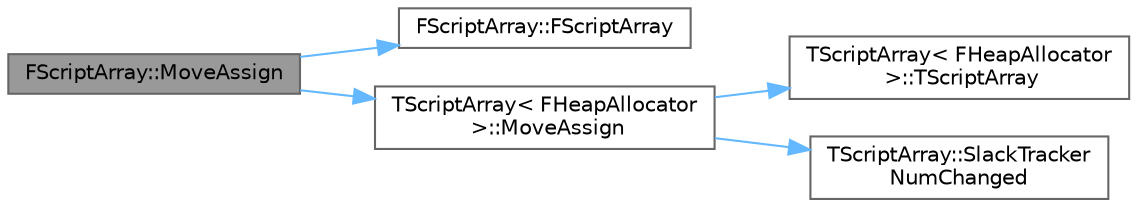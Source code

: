 digraph "FScriptArray::MoveAssign"
{
 // INTERACTIVE_SVG=YES
 // LATEX_PDF_SIZE
  bgcolor="transparent";
  edge [fontname=Helvetica,fontsize=10,labelfontname=Helvetica,labelfontsize=10];
  node [fontname=Helvetica,fontsize=10,shape=box,height=0.2,width=0.4];
  rankdir="LR";
  Node1 [id="Node000001",label="FScriptArray::MoveAssign",height=0.2,width=0.4,color="gray40", fillcolor="grey60", style="filled", fontcolor="black",tooltip=" "];
  Node1 -> Node2 [id="edge1_Node000001_Node000002",color="steelblue1",style="solid",tooltip=" "];
  Node2 [id="Node000002",label="FScriptArray::FScriptArray",height=0.2,width=0.4,color="grey40", fillcolor="white", style="filled",URL="$d4/de7/classFScriptArray.html#a9442f501d1b3fcbd7dc0ef9ba5d2a114",tooltip=" "];
  Node1 -> Node3 [id="edge2_Node000001_Node000003",color="steelblue1",style="solid",tooltip=" "];
  Node3 [id="Node000003",label="TScriptArray\< FHeapAllocator\l \>::MoveAssign",height=0.2,width=0.4,color="grey40", fillcolor="white", style="filled",URL="$da/d83/classTScriptArray.html#aa1ddc521652cedda8a47e8d458232cdc",tooltip=" "];
  Node3 -> Node4 [id="edge3_Node000003_Node000004",color="steelblue1",style="solid",tooltip=" "];
  Node4 [id="Node000004",label="TScriptArray\< FHeapAllocator\l \>::TScriptArray",height=0.2,width=0.4,color="grey40", fillcolor="white", style="filled",URL="$da/d83/classTScriptArray.html#a26f5364009e8657bd03b74e1d36e5f26",tooltip=" "];
  Node3 -> Node5 [id="edge4_Node000003_Node000005",color="steelblue1",style="solid",tooltip=" "];
  Node5 [id="Node000005",label="TScriptArray::SlackTracker\lNumChanged",height=0.2,width=0.4,color="grey40", fillcolor="white", style="filled",URL="$da/d83/classTScriptArray.html#a8beca4898ed6bf5354d2b9dc8c79ad7d",tooltip=" "];
}
